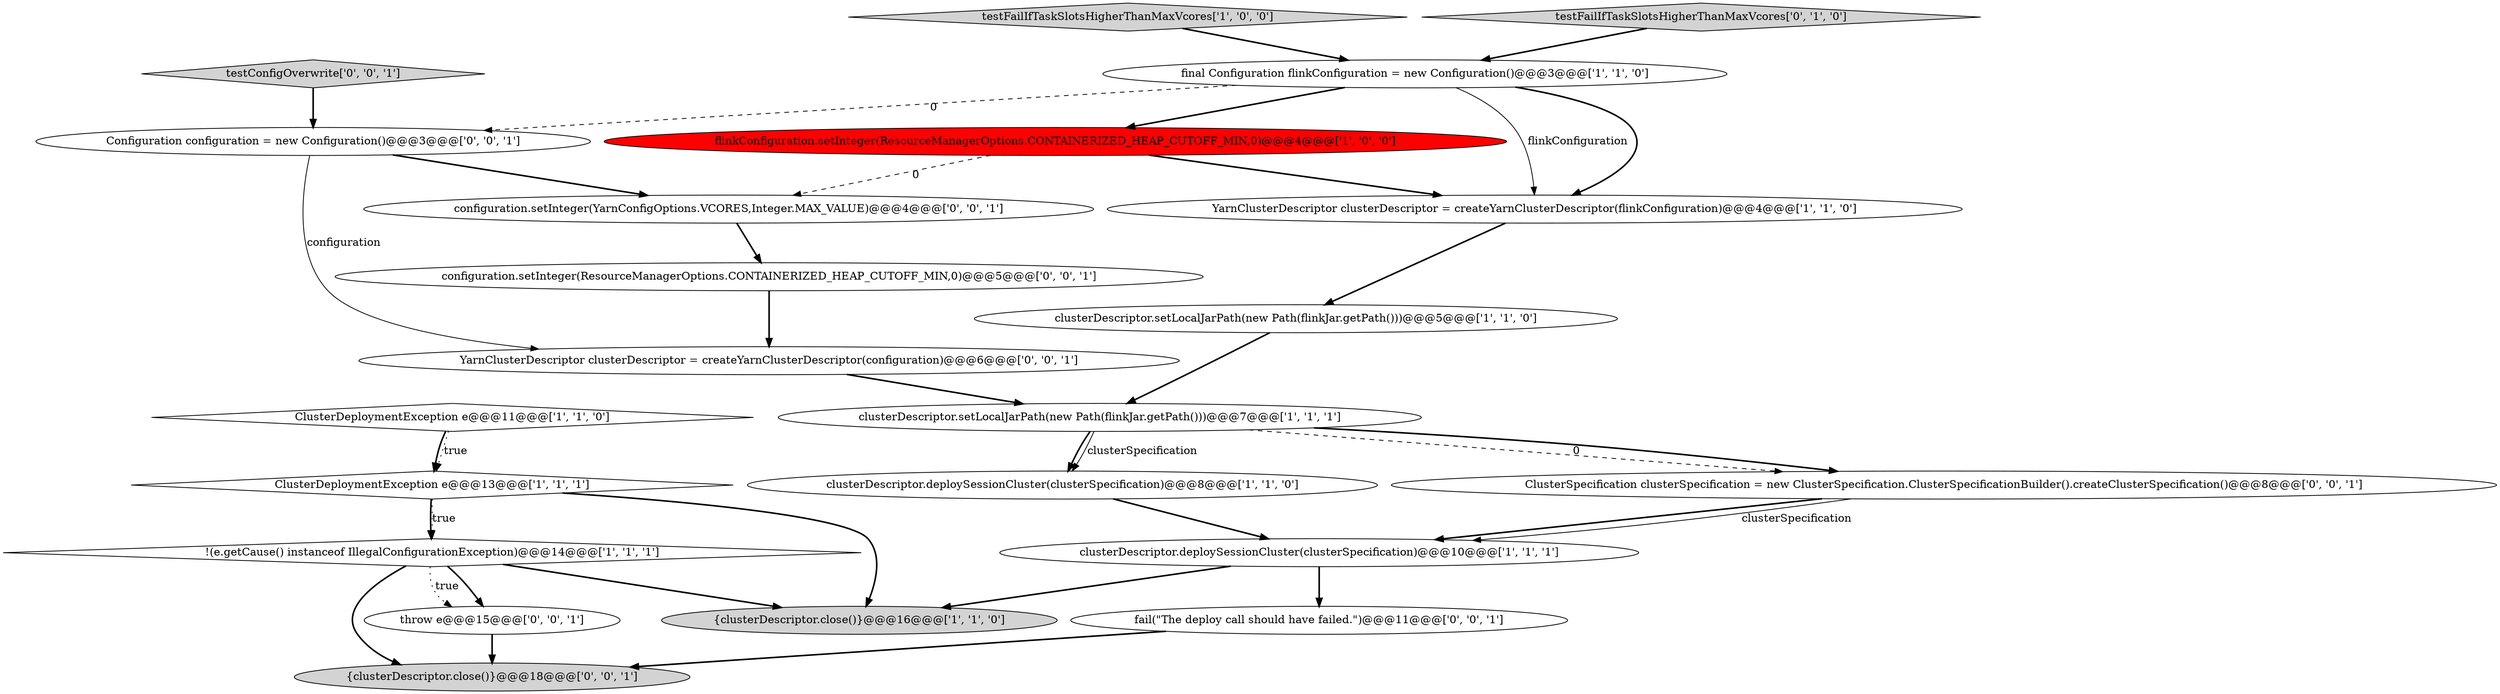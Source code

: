 digraph {
1 [style = filled, label = "testFailIfTaskSlotsHigherThanMaxVcores['1', '0', '0']", fillcolor = lightgray, shape = diamond image = "AAA0AAABBB1BBB"];
5 [style = filled, label = "!(e.getCause() instanceof IllegalConfigurationException)@@@14@@@['1', '1', '1']", fillcolor = white, shape = diamond image = "AAA0AAABBB1BBB"];
0 [style = filled, label = "ClusterDeploymentException e@@@11@@@['1', '1', '0']", fillcolor = white, shape = diamond image = "AAA0AAABBB1BBB"];
14 [style = filled, label = "ClusterSpecification clusterSpecification = new ClusterSpecification.ClusterSpecificationBuilder().createClusterSpecification()@@@8@@@['0', '0', '1']", fillcolor = white, shape = ellipse image = "AAA0AAABBB3BBB"];
20 [style = filled, label = "configuration.setInteger(ResourceManagerOptions.CONTAINERIZED_HEAP_CUTOFF_MIN,0)@@@5@@@['0', '0', '1']", fillcolor = white, shape = ellipse image = "AAA0AAABBB3BBB"];
6 [style = filled, label = "clusterDescriptor.setLocalJarPath(new Path(flinkJar.getPath()))@@@7@@@['1', '1', '1']", fillcolor = white, shape = ellipse image = "AAA0AAABBB1BBB"];
19 [style = filled, label = "{clusterDescriptor.close()}@@@18@@@['0', '0', '1']", fillcolor = lightgray, shape = ellipse image = "AAA0AAABBB3BBB"];
8 [style = filled, label = "{clusterDescriptor.close()}@@@16@@@['1', '1', '0']", fillcolor = lightgray, shape = ellipse image = "AAA0AAABBB1BBB"];
2 [style = filled, label = "final Configuration flinkConfiguration = new Configuration()@@@3@@@['1', '1', '0']", fillcolor = white, shape = ellipse image = "AAA0AAABBB1BBB"];
7 [style = filled, label = "YarnClusterDescriptor clusterDescriptor = createYarnClusterDescriptor(flinkConfiguration)@@@4@@@['1', '1', '0']", fillcolor = white, shape = ellipse image = "AAA0AAABBB1BBB"];
16 [style = filled, label = "throw e@@@15@@@['0', '0', '1']", fillcolor = white, shape = ellipse image = "AAA0AAABBB3BBB"];
9 [style = filled, label = "flinkConfiguration.setInteger(ResourceManagerOptions.CONTAINERIZED_HEAP_CUTOFF_MIN,0)@@@4@@@['1', '0', '0']", fillcolor = red, shape = ellipse image = "AAA1AAABBB1BBB"];
17 [style = filled, label = "Configuration configuration = new Configuration()@@@3@@@['0', '0', '1']", fillcolor = white, shape = ellipse image = "AAA0AAABBB3BBB"];
21 [style = filled, label = "YarnClusterDescriptor clusterDescriptor = createYarnClusterDescriptor(configuration)@@@6@@@['0', '0', '1']", fillcolor = white, shape = ellipse image = "AAA0AAABBB3BBB"];
15 [style = filled, label = "configuration.setInteger(YarnConfigOptions.VCORES,Integer.MAX_VALUE)@@@4@@@['0', '0', '1']", fillcolor = white, shape = ellipse image = "AAA0AAABBB3BBB"];
11 [style = filled, label = "clusterDescriptor.deploySessionCluster(clusterSpecification)@@@8@@@['1', '1', '0']", fillcolor = white, shape = ellipse image = "AAA0AAABBB1BBB"];
12 [style = filled, label = "testFailIfTaskSlotsHigherThanMaxVcores['0', '1', '0']", fillcolor = lightgray, shape = diamond image = "AAA0AAABBB2BBB"];
3 [style = filled, label = "ClusterDeploymentException e@@@13@@@['1', '1', '1']", fillcolor = white, shape = diamond image = "AAA0AAABBB1BBB"];
13 [style = filled, label = "testConfigOverwrite['0', '0', '1']", fillcolor = lightgray, shape = diamond image = "AAA0AAABBB3BBB"];
18 [style = filled, label = "fail(\"The deploy call should have failed.\")@@@11@@@['0', '0', '1']", fillcolor = white, shape = ellipse image = "AAA0AAABBB3BBB"];
10 [style = filled, label = "clusterDescriptor.deploySessionCluster(clusterSpecification)@@@10@@@['1', '1', '1']", fillcolor = white, shape = ellipse image = "AAA0AAABBB1BBB"];
4 [style = filled, label = "clusterDescriptor.setLocalJarPath(new Path(flinkJar.getPath()))@@@5@@@['1', '1', '0']", fillcolor = white, shape = ellipse image = "AAA0AAABBB1BBB"];
0->3 [style = bold, label=""];
10->18 [style = bold, label=""];
5->8 [style = bold, label=""];
21->6 [style = bold, label=""];
4->6 [style = bold, label=""];
18->19 [style = bold, label=""];
14->10 [style = bold, label=""];
2->7 [style = solid, label="flinkConfiguration"];
14->10 [style = solid, label="clusterSpecification"];
2->9 [style = bold, label=""];
7->4 [style = bold, label=""];
6->14 [style = dashed, label="0"];
9->7 [style = bold, label=""];
16->19 [style = bold, label=""];
2->17 [style = dashed, label="0"];
20->21 [style = bold, label=""];
6->14 [style = bold, label=""];
5->16 [style = bold, label=""];
5->19 [style = bold, label=""];
17->21 [style = solid, label="configuration"];
13->17 [style = bold, label=""];
12->2 [style = bold, label=""];
3->5 [style = bold, label=""];
3->5 [style = dotted, label="true"];
10->8 [style = bold, label=""];
11->10 [style = bold, label=""];
15->20 [style = bold, label=""];
3->8 [style = bold, label=""];
6->11 [style = bold, label=""];
5->16 [style = dotted, label="true"];
17->15 [style = bold, label=""];
6->11 [style = solid, label="clusterSpecification"];
1->2 [style = bold, label=""];
0->3 [style = dotted, label="true"];
2->7 [style = bold, label=""];
9->15 [style = dashed, label="0"];
}
